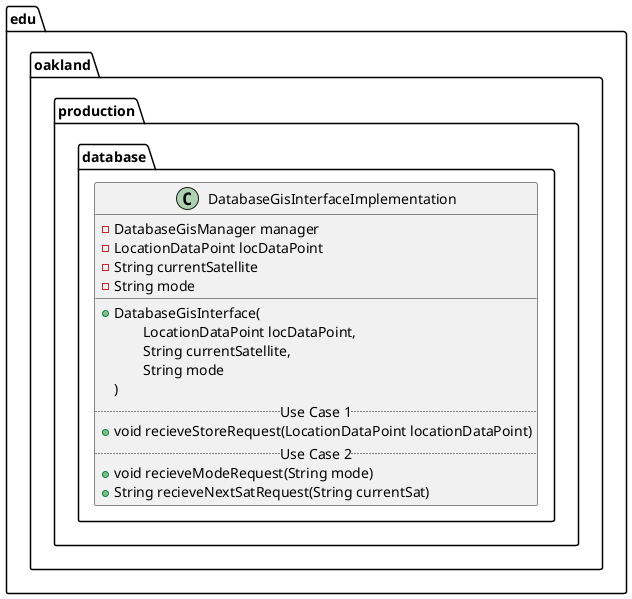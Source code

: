 @startuml DatabaseGisInterfaceImplementation

package edu.oakland.production.database {
    class DatabaseGisInterfaceImplementation {
        - DatabaseGisManager manager
        - LocationDataPoint locDataPoint
        - String currentSatellite
        - String mode
        __
        + DatabaseGisInterface( 
        \tLocationDataPoint locDataPoint,  
        \tString currentSatellite,
        \tString mode
        )
        .. Use Case 1 ..
        + void recieveStoreRequest(LocationDataPoint locationDataPoint)
        .. Use Case 2 ..
        + void recieveModeRequest(String mode)
        + String recieveNextSatRequest(String currentSat)
    }
}

@enduml
